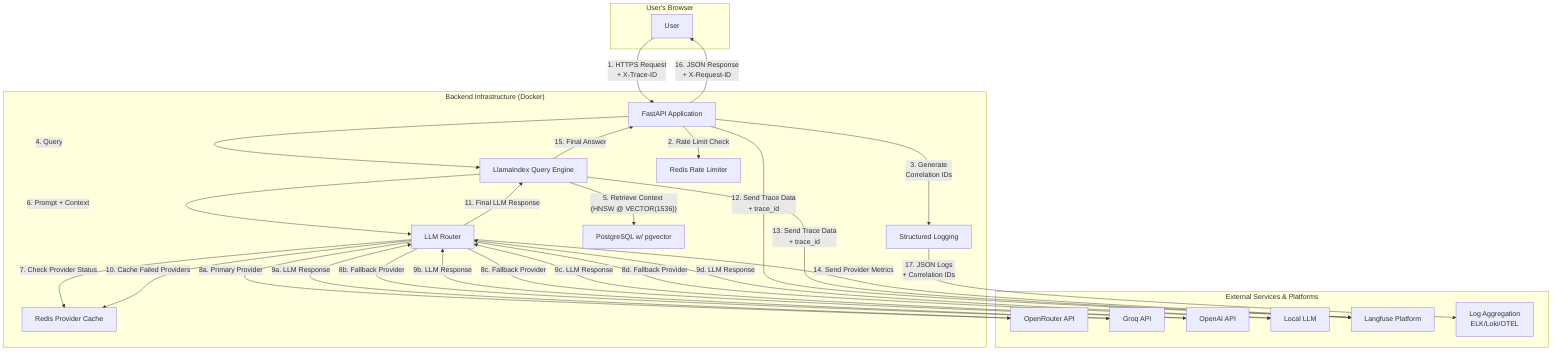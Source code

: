 graph TD
    subgraph "User's Browser"
        User
    end

    subgraph "Backend Infrastructure (Docker)"
        A[FastAPI Application]
        B[LlamaIndex Query Engine]
        I[LLM Router]
        C[PostgreSQL w/ pgvector]
        D[Redis Rate Limiter]
        J[Redis Provider Cache]
        G[Structured Logging]
    end

    subgraph "External Services & Platforms"
        E1[OpenRouter API]
        E2[Groq API]
        E3[OpenAI API]
        E4[Local LLM]
        F[Langfuse Platform]
        H[Log Aggregation<br/>ELK/Loki/OTEL]
    end

    User --"1. HTTPS Request<br/>+ X-Trace-ID"--> A;
    A --"2. Rate Limit Check"--> D;
    A --"3. Generate<br/>Correlation IDs"--> G;
    A --"4. Query"--> B;
        B --"5. Retrieve Context (HNSW @ VECTOR(1536))"--> C;
        B --"6. Prompt + Context"--> I;
    I --"7. Check Provider Status"--> J;
    
    I --"8a. Primary Provider"--> E1;
    I --"8b. Fallback Provider"--> E2;
    I --"8c. Fallback Provider"--> E3;
    I --"8d. Fallback Provider"--> E4;
    
    E1 --"9a. LLM Response"--> I;
    E2 --"9b. LLM Response"--> I;
    E3 --"9c. LLM Response"--> I;
    E4 --"9d. LLM Response"--> I;
    
    I --"10. Cache Failed Providers"--> J;
    I --"11. Final LLM Response"--> B;
    
    A --"12. Send Trace Data<br/>+ trace_id"--> F;
    B --"13. Send Trace Data<br/>+ trace_id"--> F;
    I --"14. Send Provider Metrics"--> F;
    
    B --"15. Final Answer"--> A;
    A --"16. JSON Response<br/>+ X-Request-ID"--> User;
    G --"17. JSON Logs<br/>+ Correlation IDs"--> H;